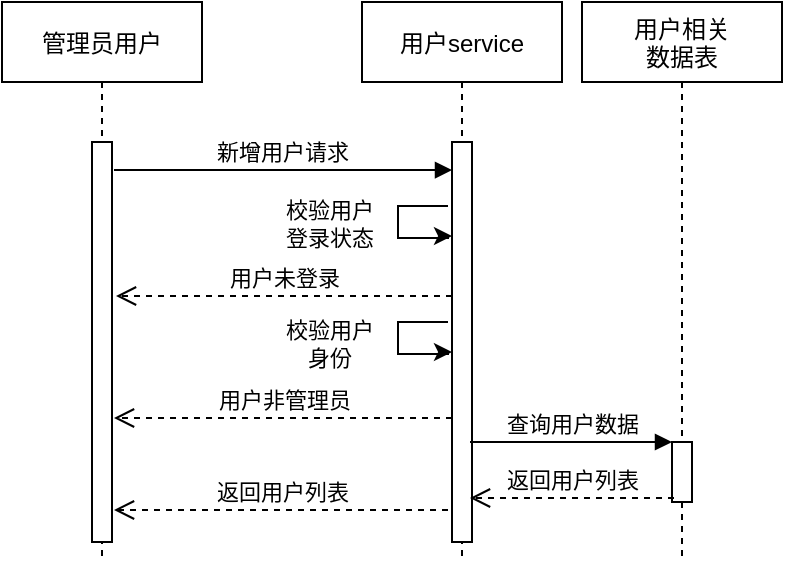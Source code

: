 <mxfile version="15.5.9" type="github">
  <diagram id="KSJ3C_OkEg-H4EBqjuEx" name="Page-1">
    <mxGraphModel dx="624" dy="472" grid="1" gridSize="10" guides="1" tooltips="1" connect="1" arrows="1" fold="1" page="1" pageScale="1" pageWidth="827" pageHeight="1169" math="0" shadow="0">
      <root>
        <mxCell id="0" />
        <mxCell id="1" parent="0" />
        <mxCell id="U1sm9fc3ti1wU6GycCgI-48" value="管理员用户" style="shape=umlLifeline;perimeter=lifelinePerimeter;container=1;collapsible=0;recursiveResize=0;rounded=0;shadow=0;strokeWidth=1;" vertex="1" parent="1">
          <mxGeometry x="140" y="490" width="100" height="280" as="geometry" />
        </mxCell>
        <mxCell id="U1sm9fc3ti1wU6GycCgI-49" value="" style="points=[];perimeter=orthogonalPerimeter;rounded=0;shadow=0;strokeWidth=1;" vertex="1" parent="U1sm9fc3ti1wU6GycCgI-48">
          <mxGeometry x="45" y="70" width="10" height="200" as="geometry" />
        </mxCell>
        <mxCell id="U1sm9fc3ti1wU6GycCgI-50" value="用户service" style="shape=umlLifeline;perimeter=lifelinePerimeter;container=1;collapsible=0;recursiveResize=0;rounded=0;shadow=0;strokeWidth=1;" vertex="1" parent="1">
          <mxGeometry x="320" y="490" width="100" height="280" as="geometry" />
        </mxCell>
        <mxCell id="U1sm9fc3ti1wU6GycCgI-52" value="" style="points=[];perimeter=orthogonalPerimeter;rounded=0;shadow=0;strokeWidth=1;" vertex="1" parent="U1sm9fc3ti1wU6GycCgI-50">
          <mxGeometry x="45" y="70" width="10" height="200" as="geometry" />
        </mxCell>
        <mxCell id="U1sm9fc3ti1wU6GycCgI-67" value="" style="endArrow=classic;html=1;rounded=0;edgeStyle=orthogonalEdgeStyle;entryX=0.2;entryY=0.633;entryDx=0;entryDy=0;entryPerimeter=0;" edge="1" parent="U1sm9fc3ti1wU6GycCgI-50">
          <mxGeometry width="50" height="50" relative="1" as="geometry">
            <mxPoint x="43" y="102" as="sourcePoint" />
            <mxPoint x="45" y="116.99" as="targetPoint" />
            <Array as="points">
              <mxPoint x="18" y="102" />
              <mxPoint x="18" y="118" />
              <mxPoint x="43" y="118" />
              <mxPoint x="43" y="117" />
            </Array>
          </mxGeometry>
        </mxCell>
        <mxCell id="U1sm9fc3ti1wU6GycCgI-69" value="" style="endArrow=classic;html=1;rounded=0;edgeStyle=orthogonalEdgeStyle;entryX=0.2;entryY=0.633;entryDx=0;entryDy=0;entryPerimeter=0;" edge="1" parent="U1sm9fc3ti1wU6GycCgI-50">
          <mxGeometry width="50" height="50" relative="1" as="geometry">
            <mxPoint x="43" y="160" as="sourcePoint" />
            <mxPoint x="45" y="174.99" as="targetPoint" />
            <Array as="points">
              <mxPoint x="18" y="160" />
              <mxPoint x="18" y="176" />
              <mxPoint x="43" y="176" />
              <mxPoint x="43" y="175" />
            </Array>
          </mxGeometry>
        </mxCell>
        <mxCell id="U1sm9fc3ti1wU6GycCgI-56" value="新增用户请求" style="verticalAlign=bottom;endArrow=block;shadow=0;strokeWidth=1;exitX=1.1;exitY=0.108;exitDx=0;exitDy=0;exitPerimeter=0;" edge="1" parent="1">
          <mxGeometry relative="1" as="geometry">
            <mxPoint x="196" y="574.04" as="sourcePoint" />
            <mxPoint x="365" y="574.04" as="targetPoint" />
          </mxGeometry>
        </mxCell>
        <mxCell id="U1sm9fc3ti1wU6GycCgI-63" value="用户相关&#xa;数据表" style="shape=umlLifeline;perimeter=lifelinePerimeter;container=1;collapsible=0;recursiveResize=0;rounded=0;shadow=0;strokeWidth=1;" vertex="1" parent="1">
          <mxGeometry x="430" y="490" width="100" height="280" as="geometry" />
        </mxCell>
        <mxCell id="U1sm9fc3ti1wU6GycCgI-65" value="" style="points=[];perimeter=orthogonalPerimeter;rounded=0;shadow=0;strokeWidth=1;" vertex="1" parent="U1sm9fc3ti1wU6GycCgI-63">
          <mxGeometry x="45" y="220" width="10" height="30" as="geometry" />
        </mxCell>
        <mxCell id="U1sm9fc3ti1wU6GycCgI-68" value="&lt;span style=&quot;color: rgb(0, 0, 0); font-family: helvetica; font-size: 11px; font-style: normal; font-weight: 400; letter-spacing: normal; text-align: center; text-indent: 0px; text-transform: none; word-spacing: 0px; background-color: rgb(255, 255, 255); display: inline; float: none;&quot;&gt;校验用户&lt;/span&gt;&lt;br style=&quot;color: rgb(0, 0, 0); font-family: helvetica; font-size: 11px; font-style: normal; font-weight: 400; letter-spacing: normal; text-align: center; text-indent: 0px; text-transform: none; word-spacing: 0px;&quot;&gt;&lt;span style=&quot;color: rgb(0, 0, 0); font-family: helvetica; font-size: 11px; font-style: normal; font-weight: 400; letter-spacing: normal; text-align: center; text-indent: 0px; text-transform: none; word-spacing: 0px; background-color: rgb(255, 255, 255); display: inline; float: none;&quot;&gt;登录状态&lt;/span&gt;" style="text;whiteSpace=wrap;html=1;" vertex="1" parent="1">
          <mxGeometry x="280" y="580" width="70" height="40" as="geometry" />
        </mxCell>
        <mxCell id="U1sm9fc3ti1wU6GycCgI-70" value="用户未登录" style="html=1;verticalAlign=bottom;endArrow=open;dashed=1;endSize=8;rounded=0;entryX=1.2;entryY=0.385;entryDx=0;entryDy=0;entryPerimeter=0;" edge="1" parent="1" source="U1sm9fc3ti1wU6GycCgI-52" target="U1sm9fc3ti1wU6GycCgI-49">
          <mxGeometry relative="1" as="geometry">
            <mxPoint x="350" y="620" as="sourcePoint" />
            <mxPoint x="190" y="633" as="targetPoint" />
          </mxGeometry>
        </mxCell>
        <mxCell id="U1sm9fc3ti1wU6GycCgI-71" value="&lt;span style=&quot;color: rgb(0 , 0 , 0) ; font-size: 11px ; font-style: normal ; font-weight: 400 ; letter-spacing: normal ; text-indent: 0px ; text-transform: none ; word-spacing: 0px ; font-family: &amp;#34;helvetica&amp;#34; ; text-align: center ; background-color: rgb(255 , 255 , 255) ; display: inline ; float: none&quot;&gt;校验用户&lt;/span&gt;&lt;br style=&quot;color: rgb(0 , 0 , 0) ; font-size: 11px ; font-style: normal ; font-weight: 400 ; letter-spacing: normal ; text-indent: 0px ; text-transform: none ; word-spacing: 0px ; background-color: rgb(248 , 249 , 250) ; font-family: &amp;#34;helvetica&amp;#34; ; text-align: center&quot;&gt;&lt;div style=&quot;text-align: center&quot;&gt;&lt;font face=&quot;helvetica&quot;&gt;&lt;span style=&quot;font-size: 11px ; background-color: rgb(255 , 255 , 255)&quot;&gt;身份&lt;/span&gt;&lt;/font&gt;&lt;/div&gt;" style="text;whiteSpace=wrap;html=1;" vertex="1" parent="1">
          <mxGeometry x="280" y="640" width="70" height="40" as="geometry" />
        </mxCell>
        <mxCell id="U1sm9fc3ti1wU6GycCgI-72" value="用户非管理员" style="html=1;verticalAlign=bottom;endArrow=open;dashed=1;endSize=8;rounded=0;entryX=1.1;entryY=0.69;entryDx=0;entryDy=0;entryPerimeter=0;" edge="1" parent="1" source="U1sm9fc3ti1wU6GycCgI-52" target="U1sm9fc3ti1wU6GycCgI-49">
          <mxGeometry relative="1" as="geometry">
            <mxPoint x="374" y="642.96" as="sourcePoint" />
            <mxPoint x="200" y="703" as="targetPoint" />
          </mxGeometry>
        </mxCell>
        <mxCell id="U1sm9fc3ti1wU6GycCgI-81" value="查询用户数据" style="html=1;verticalAlign=bottom;endArrow=block;rounded=0;exitX=0.9;exitY=0.75;exitDx=0;exitDy=0;exitPerimeter=0;" edge="1" parent="1" source="U1sm9fc3ti1wU6GycCgI-52" target="U1sm9fc3ti1wU6GycCgI-65">
          <mxGeometry width="80" relative="1" as="geometry">
            <mxPoint x="390" y="710" as="sourcePoint" />
            <mxPoint x="470" y="710" as="targetPoint" />
          </mxGeometry>
        </mxCell>
        <mxCell id="U1sm9fc3ti1wU6GycCgI-82" value="返回用户列表" style="html=1;verticalAlign=bottom;endArrow=open;dashed=1;endSize=8;rounded=0;exitX=0.1;exitY=0.933;exitDx=0;exitDy=0;exitPerimeter=0;entryX=0.9;entryY=0.89;entryDx=0;entryDy=0;entryPerimeter=0;" edge="1" parent="1" source="U1sm9fc3ti1wU6GycCgI-65" target="U1sm9fc3ti1wU6GycCgI-52">
          <mxGeometry relative="1" as="geometry">
            <mxPoint x="460" y="730" as="sourcePoint" />
            <mxPoint x="370" y="737" as="targetPoint" />
          </mxGeometry>
        </mxCell>
        <mxCell id="U1sm9fc3ti1wU6GycCgI-83" value="返回用户列表" style="html=1;verticalAlign=bottom;endArrow=open;dashed=1;endSize=8;rounded=0;exitX=-0.2;exitY=0.92;exitDx=0;exitDy=0;exitPerimeter=0;entryX=1.1;entryY=0.92;entryDx=0;entryDy=0;entryPerimeter=0;" edge="1" parent="1" source="U1sm9fc3ti1wU6GycCgI-52" target="U1sm9fc3ti1wU6GycCgI-49">
          <mxGeometry relative="1" as="geometry">
            <mxPoint x="332" y="740" as="sourcePoint" />
            <mxPoint x="190" y="744" as="targetPoint" />
          </mxGeometry>
        </mxCell>
      </root>
    </mxGraphModel>
  </diagram>
</mxfile>
